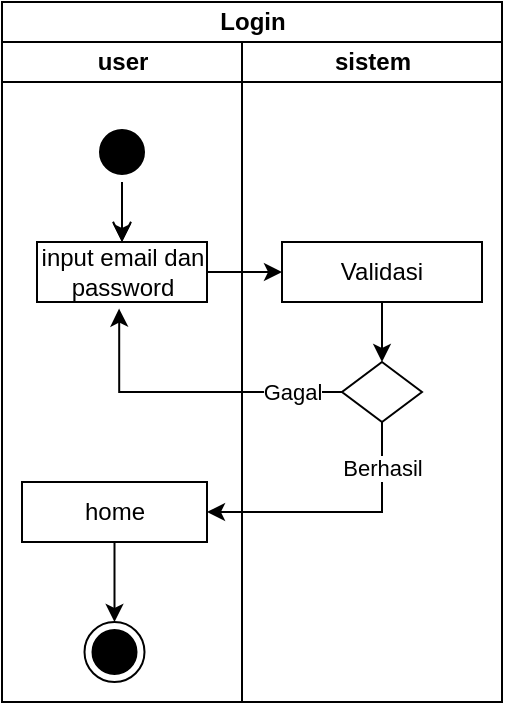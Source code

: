<mxfile version="22.1.2" type="device">
  <diagram name="Page-1" id="BxDvggatVfIMBpYUd4Ra">
    <mxGraphModel dx="1034" dy="612" grid="1" gridSize="10" guides="1" tooltips="1" connect="1" arrows="1" fold="1" page="1" pageScale="1" pageWidth="850" pageHeight="1100" math="0" shadow="0">
      <root>
        <mxCell id="0" />
        <mxCell id="1" parent="0" />
        <mxCell id="ZaI5GNJCM0H7dVqz7kN7-1" value="Login" style="swimlane;childLayout=stackLayout;resizeParent=1;resizeParentMax=0;startSize=20;html=1;" parent="1" vertex="1">
          <mxGeometry x="190.0" y="50" width="250" height="350" as="geometry" />
        </mxCell>
        <mxCell id="ZaI5GNJCM0H7dVqz7kN7-2" value="user" style="swimlane;startSize=20;html=1;" parent="ZaI5GNJCM0H7dVqz7kN7-1" vertex="1">
          <mxGeometry y="20" width="120" height="330" as="geometry" />
        </mxCell>
        <mxCell id="VjlBiqRE3agDSSQ0P_3J-1" style="edgeStyle=orthogonalEdgeStyle;rounded=0;orthogonalLoop=1;jettySize=auto;html=1;exitX=0.5;exitY=1;exitDx=0;exitDy=0;entryX=0.5;entryY=0;entryDx=0;entryDy=0;" parent="ZaI5GNJCM0H7dVqz7kN7-2" source="ZaI5GNJCM0H7dVqz7kN7-3" target="ZaI5GNJCM0H7dVqz7kN7-5" edge="1">
          <mxGeometry relative="1" as="geometry" />
        </mxCell>
        <mxCell id="ZaI5GNJCM0H7dVqz7kN7-3" value="" style="ellipse;html=1;shape=startState;strokeColor=#000000;fillColor=#000000;" parent="ZaI5GNJCM0H7dVqz7kN7-2" vertex="1">
          <mxGeometry x="45.0" y="40" width="30" height="30" as="geometry" />
        </mxCell>
        <mxCell id="ZaI5GNJCM0H7dVqz7kN7-4" value="" style="edgeStyle=orthogonalEdgeStyle;html=1;verticalAlign=bottom;endArrow=open;endSize=8;rounded=0;strokeColor=#000000;" parent="ZaI5GNJCM0H7dVqz7kN7-2" source="ZaI5GNJCM0H7dVqz7kN7-3" edge="1">
          <mxGeometry relative="1" as="geometry">
            <mxPoint x="60.0" y="100" as="targetPoint" />
          </mxGeometry>
        </mxCell>
        <mxCell id="ZaI5GNJCM0H7dVqz7kN7-5" value="input email dan password" style="html=1;whiteSpace=wrap;" parent="ZaI5GNJCM0H7dVqz7kN7-2" vertex="1">
          <mxGeometry x="17.5" y="100" width="85" height="30" as="geometry" />
        </mxCell>
        <mxCell id="ZaI5GNJCM0H7dVqz7kN7-6" value="home" style="html=1;whiteSpace=wrap;" parent="ZaI5GNJCM0H7dVqz7kN7-2" vertex="1">
          <mxGeometry x="10" y="220" width="92.5" height="30" as="geometry" />
        </mxCell>
        <mxCell id="ZaI5GNJCM0H7dVqz7kN7-7" value="" style="ellipse;html=1;shape=endState;fillColor=#000000;strokeColor=#000000;" parent="ZaI5GNJCM0H7dVqz7kN7-2" vertex="1">
          <mxGeometry x="41.25" y="290" width="30" height="30" as="geometry" />
        </mxCell>
        <mxCell id="ZaI5GNJCM0H7dVqz7kN7-8" style="edgeStyle=orthogonalEdgeStyle;rounded=0;orthogonalLoop=1;jettySize=auto;html=1;exitX=0.5;exitY=1;exitDx=0;exitDy=0;entryX=0.5;entryY=0;entryDx=0;entryDy=0;" parent="ZaI5GNJCM0H7dVqz7kN7-2" source="ZaI5GNJCM0H7dVqz7kN7-6" target="ZaI5GNJCM0H7dVqz7kN7-7" edge="1">
          <mxGeometry relative="1" as="geometry" />
        </mxCell>
        <mxCell id="ZaI5GNJCM0H7dVqz7kN7-9" value="sistem" style="swimlane;startSize=20;html=1;" parent="ZaI5GNJCM0H7dVqz7kN7-1" vertex="1">
          <mxGeometry x="120" y="20" width="130" height="330" as="geometry" />
        </mxCell>
        <mxCell id="ZaI5GNJCM0H7dVqz7kN7-10" style="edgeStyle=orthogonalEdgeStyle;rounded=0;orthogonalLoop=1;jettySize=auto;html=1;exitX=0.5;exitY=1;exitDx=0;exitDy=0;entryX=0.5;entryY=0;entryDx=0;entryDy=0;" parent="ZaI5GNJCM0H7dVqz7kN7-9" source="ZaI5GNJCM0H7dVqz7kN7-11" target="ZaI5GNJCM0H7dVqz7kN7-14" edge="1">
          <mxGeometry relative="1" as="geometry" />
        </mxCell>
        <mxCell id="ZaI5GNJCM0H7dVqz7kN7-11" value="Validasi" style="html=1;whiteSpace=wrap;" parent="ZaI5GNJCM0H7dVqz7kN7-9" vertex="1">
          <mxGeometry x="20" y="100" width="100" height="30" as="geometry" />
        </mxCell>
        <mxCell id="ZaI5GNJCM0H7dVqz7kN7-14" value="" style="rhombus;whiteSpace=wrap;html=1;" parent="ZaI5GNJCM0H7dVqz7kN7-9" vertex="1">
          <mxGeometry x="50" y="160" width="40" height="30" as="geometry" />
        </mxCell>
        <mxCell id="ZaI5GNJCM0H7dVqz7kN7-30" style="edgeStyle=orthogonalEdgeStyle;rounded=0;orthogonalLoop=1;jettySize=auto;html=1;exitX=0;exitY=0.5;exitDx=0;exitDy=0;entryX=0.483;entryY=1.11;entryDx=0;entryDy=0;entryPerimeter=0;" parent="ZaI5GNJCM0H7dVqz7kN7-1" source="ZaI5GNJCM0H7dVqz7kN7-14" target="ZaI5GNJCM0H7dVqz7kN7-5" edge="1">
          <mxGeometry relative="1" as="geometry" />
        </mxCell>
        <mxCell id="ZaI5GNJCM0H7dVqz7kN7-31" value="Gagal" style="edgeLabel;html=1;align=center;verticalAlign=middle;resizable=0;points=[];" parent="ZaI5GNJCM0H7dVqz7kN7-30" vertex="1" connectable="0">
          <mxGeometry x="0.018" y="-1" relative="1" as="geometry">
            <mxPoint x="53" y="1" as="offset" />
          </mxGeometry>
        </mxCell>
        <mxCell id="ZaI5GNJCM0H7dVqz7kN7-42" style="edgeStyle=orthogonalEdgeStyle;rounded=0;orthogonalLoop=1;jettySize=auto;html=1;exitX=1;exitY=0.5;exitDx=0;exitDy=0;entryX=0;entryY=0.5;entryDx=0;entryDy=0;" parent="ZaI5GNJCM0H7dVqz7kN7-1" source="ZaI5GNJCM0H7dVqz7kN7-5" target="ZaI5GNJCM0H7dVqz7kN7-11" edge="1">
          <mxGeometry relative="1" as="geometry" />
        </mxCell>
        <mxCell id="ZaI5GNJCM0H7dVqz7kN7-12" style="edgeStyle=orthogonalEdgeStyle;rounded=0;orthogonalLoop=1;jettySize=auto;html=1;exitX=0.5;exitY=1;exitDx=0;exitDy=0;entryX=1;entryY=0.5;entryDx=0;entryDy=0;" parent="ZaI5GNJCM0H7dVqz7kN7-1" source="ZaI5GNJCM0H7dVqz7kN7-14" target="ZaI5GNJCM0H7dVqz7kN7-6" edge="1">
          <mxGeometry relative="1" as="geometry">
            <mxPoint x="180.0" y="250" as="targetPoint" />
          </mxGeometry>
        </mxCell>
        <mxCell id="ZaI5GNJCM0H7dVqz7kN7-13" value="Berhasil" style="edgeLabel;html=1;align=center;verticalAlign=middle;resizable=0;points=[];" parent="ZaI5GNJCM0H7dVqz7kN7-12" vertex="1" connectable="0">
          <mxGeometry x="-0.485" y="1" relative="1" as="geometry">
            <mxPoint x="-1" y="-11" as="offset" />
          </mxGeometry>
        </mxCell>
      </root>
    </mxGraphModel>
  </diagram>
</mxfile>

